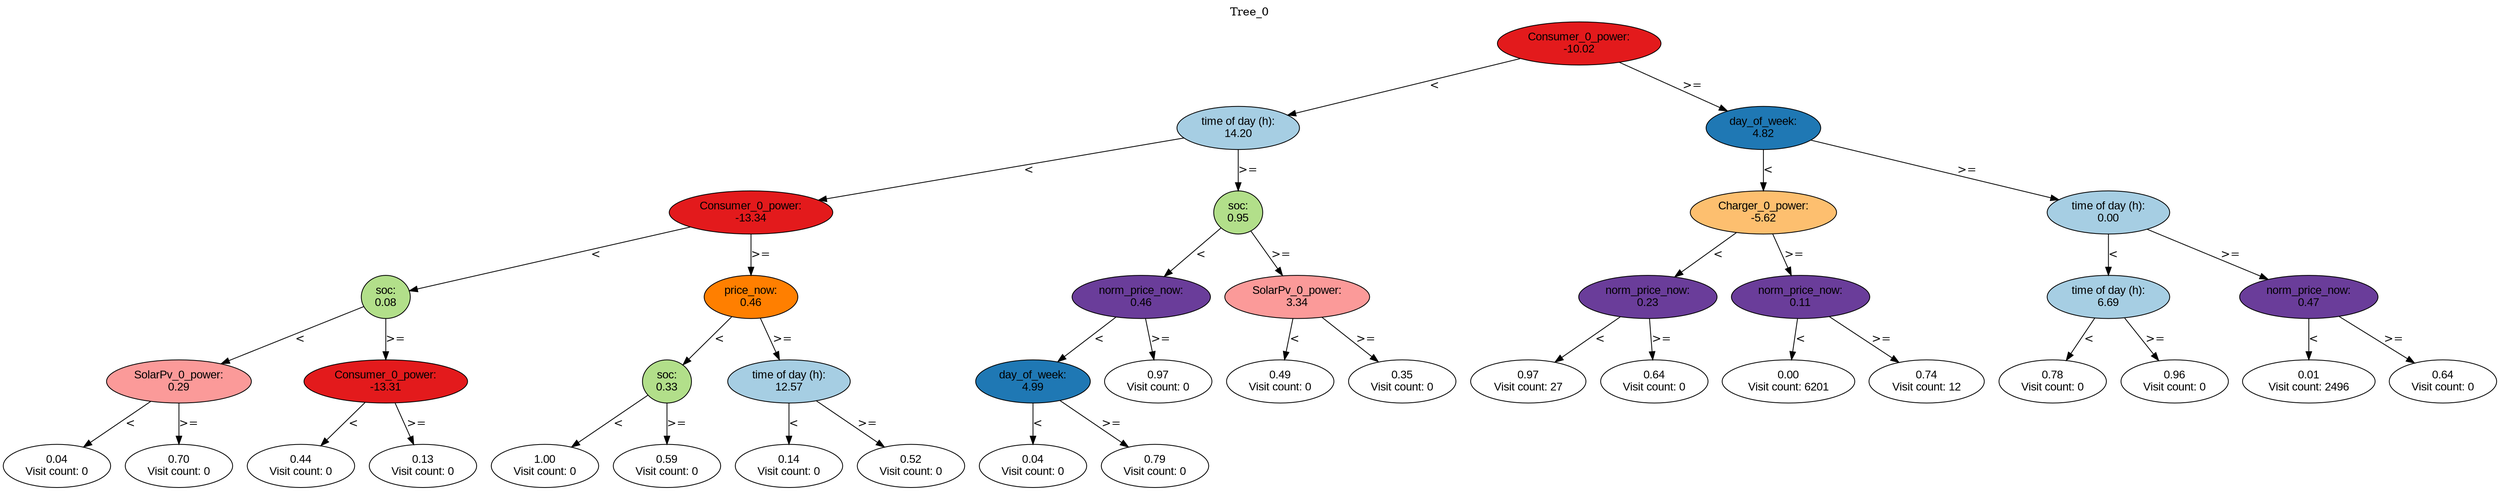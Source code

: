 digraph BST {
    node [fontname="Arial" style=filled colorscheme=paired12];
    0 [ label = "Consumer_0_power:
-10.02" fillcolor=6];
    1 [ label = "time of day (h):
14.20" fillcolor=1];
    2 [ label = "Consumer_0_power:
-13.34" fillcolor=6];
    3 [ label = "soc:
0.08" fillcolor=3];
    4 [ label = "SolarPv_0_power:
0.29" fillcolor=5];
    5 [ label = "0.04
Visit count: 0" fillcolor=white];
    6 [ label = "0.70
Visit count: 0" fillcolor=white];
    7 [ label = "Consumer_0_power:
-13.31" fillcolor=6];
    8 [ label = "0.44
Visit count: 0" fillcolor=white];
    9 [ label = "0.13
Visit count: 0" fillcolor=white];
    10 [ label = "price_now:
0.46" fillcolor=8];
    11 [ label = "soc:
0.33" fillcolor=3];
    12 [ label = "1.00
Visit count: 0" fillcolor=white];
    13 [ label = "0.59
Visit count: 0" fillcolor=white];
    14 [ label = "time of day (h):
12.57" fillcolor=1];
    15 [ label = "0.14
Visit count: 0" fillcolor=white];
    16 [ label = "0.52
Visit count: 0" fillcolor=white];
    17 [ label = "soc:
0.95" fillcolor=3];
    18 [ label = "norm_price_now:
0.46" fillcolor=10];
    19 [ label = "day_of_week:
4.99" fillcolor=2];
    20 [ label = "0.04
Visit count: 0" fillcolor=white];
    21 [ label = "0.79
Visit count: 0" fillcolor=white];
    22 [ label = "0.97
Visit count: 0" fillcolor=white];
    23 [ label = "SolarPv_0_power:
3.34" fillcolor=5];
    24 [ label = "0.49
Visit count: 0" fillcolor=white];
    25 [ label = "0.35
Visit count: 0" fillcolor=white];
    26 [ label = "day_of_week:
4.82" fillcolor=2];
    27 [ label = "Charger_0_power:
-5.62" fillcolor=7];
    28 [ label = "norm_price_now:
0.23" fillcolor=10];
    29 [ label = "0.97
Visit count: 27" fillcolor=white];
    30 [ label = "0.64
Visit count: 0" fillcolor=white];
    31 [ label = "norm_price_now:
0.11" fillcolor=10];
    32 [ label = "0.00
Visit count: 6201" fillcolor=white];
    33 [ label = "0.74
Visit count: 12" fillcolor=white];
    34 [ label = "time of day (h):
0.00" fillcolor=1];
    35 [ label = "time of day (h):
6.69" fillcolor=1];
    36 [ label = "0.78
Visit count: 0" fillcolor=white];
    37 [ label = "0.96
Visit count: 0" fillcolor=white];
    38 [ label = "norm_price_now:
0.47" fillcolor=10];
    39 [ label = "0.01
Visit count: 2496" fillcolor=white];
    40 [ label = "0.64
Visit count: 0" fillcolor=white];

    0  -> 1[ label = "<"];
    0  -> 26[ label = ">="];
    1  -> 2[ label = "<"];
    1  -> 17[ label = ">="];
    2  -> 3[ label = "<"];
    2  -> 10[ label = ">="];
    3  -> 4[ label = "<"];
    3  -> 7[ label = ">="];
    4  -> 5[ label = "<"];
    4  -> 6[ label = ">="];
    7  -> 8[ label = "<"];
    7  -> 9[ label = ">="];
    10  -> 11[ label = "<"];
    10  -> 14[ label = ">="];
    11  -> 12[ label = "<"];
    11  -> 13[ label = ">="];
    14  -> 15[ label = "<"];
    14  -> 16[ label = ">="];
    17  -> 18[ label = "<"];
    17  -> 23[ label = ">="];
    18  -> 19[ label = "<"];
    18  -> 22[ label = ">="];
    19  -> 20[ label = "<"];
    19  -> 21[ label = ">="];
    23  -> 24[ label = "<"];
    23  -> 25[ label = ">="];
    26  -> 27[ label = "<"];
    26  -> 34[ label = ">="];
    27  -> 28[ label = "<"];
    27  -> 31[ label = ">="];
    28  -> 29[ label = "<"];
    28  -> 30[ label = ">="];
    31  -> 32[ label = "<"];
    31  -> 33[ label = ">="];
    34  -> 35[ label = "<"];
    34  -> 38[ label = ">="];
    35  -> 36[ label = "<"];
    35  -> 37[ label = ">="];
    38  -> 39[ label = "<"];
    38  -> 40[ label = ">="];

    labelloc="t";
    label="Tree_0";
}